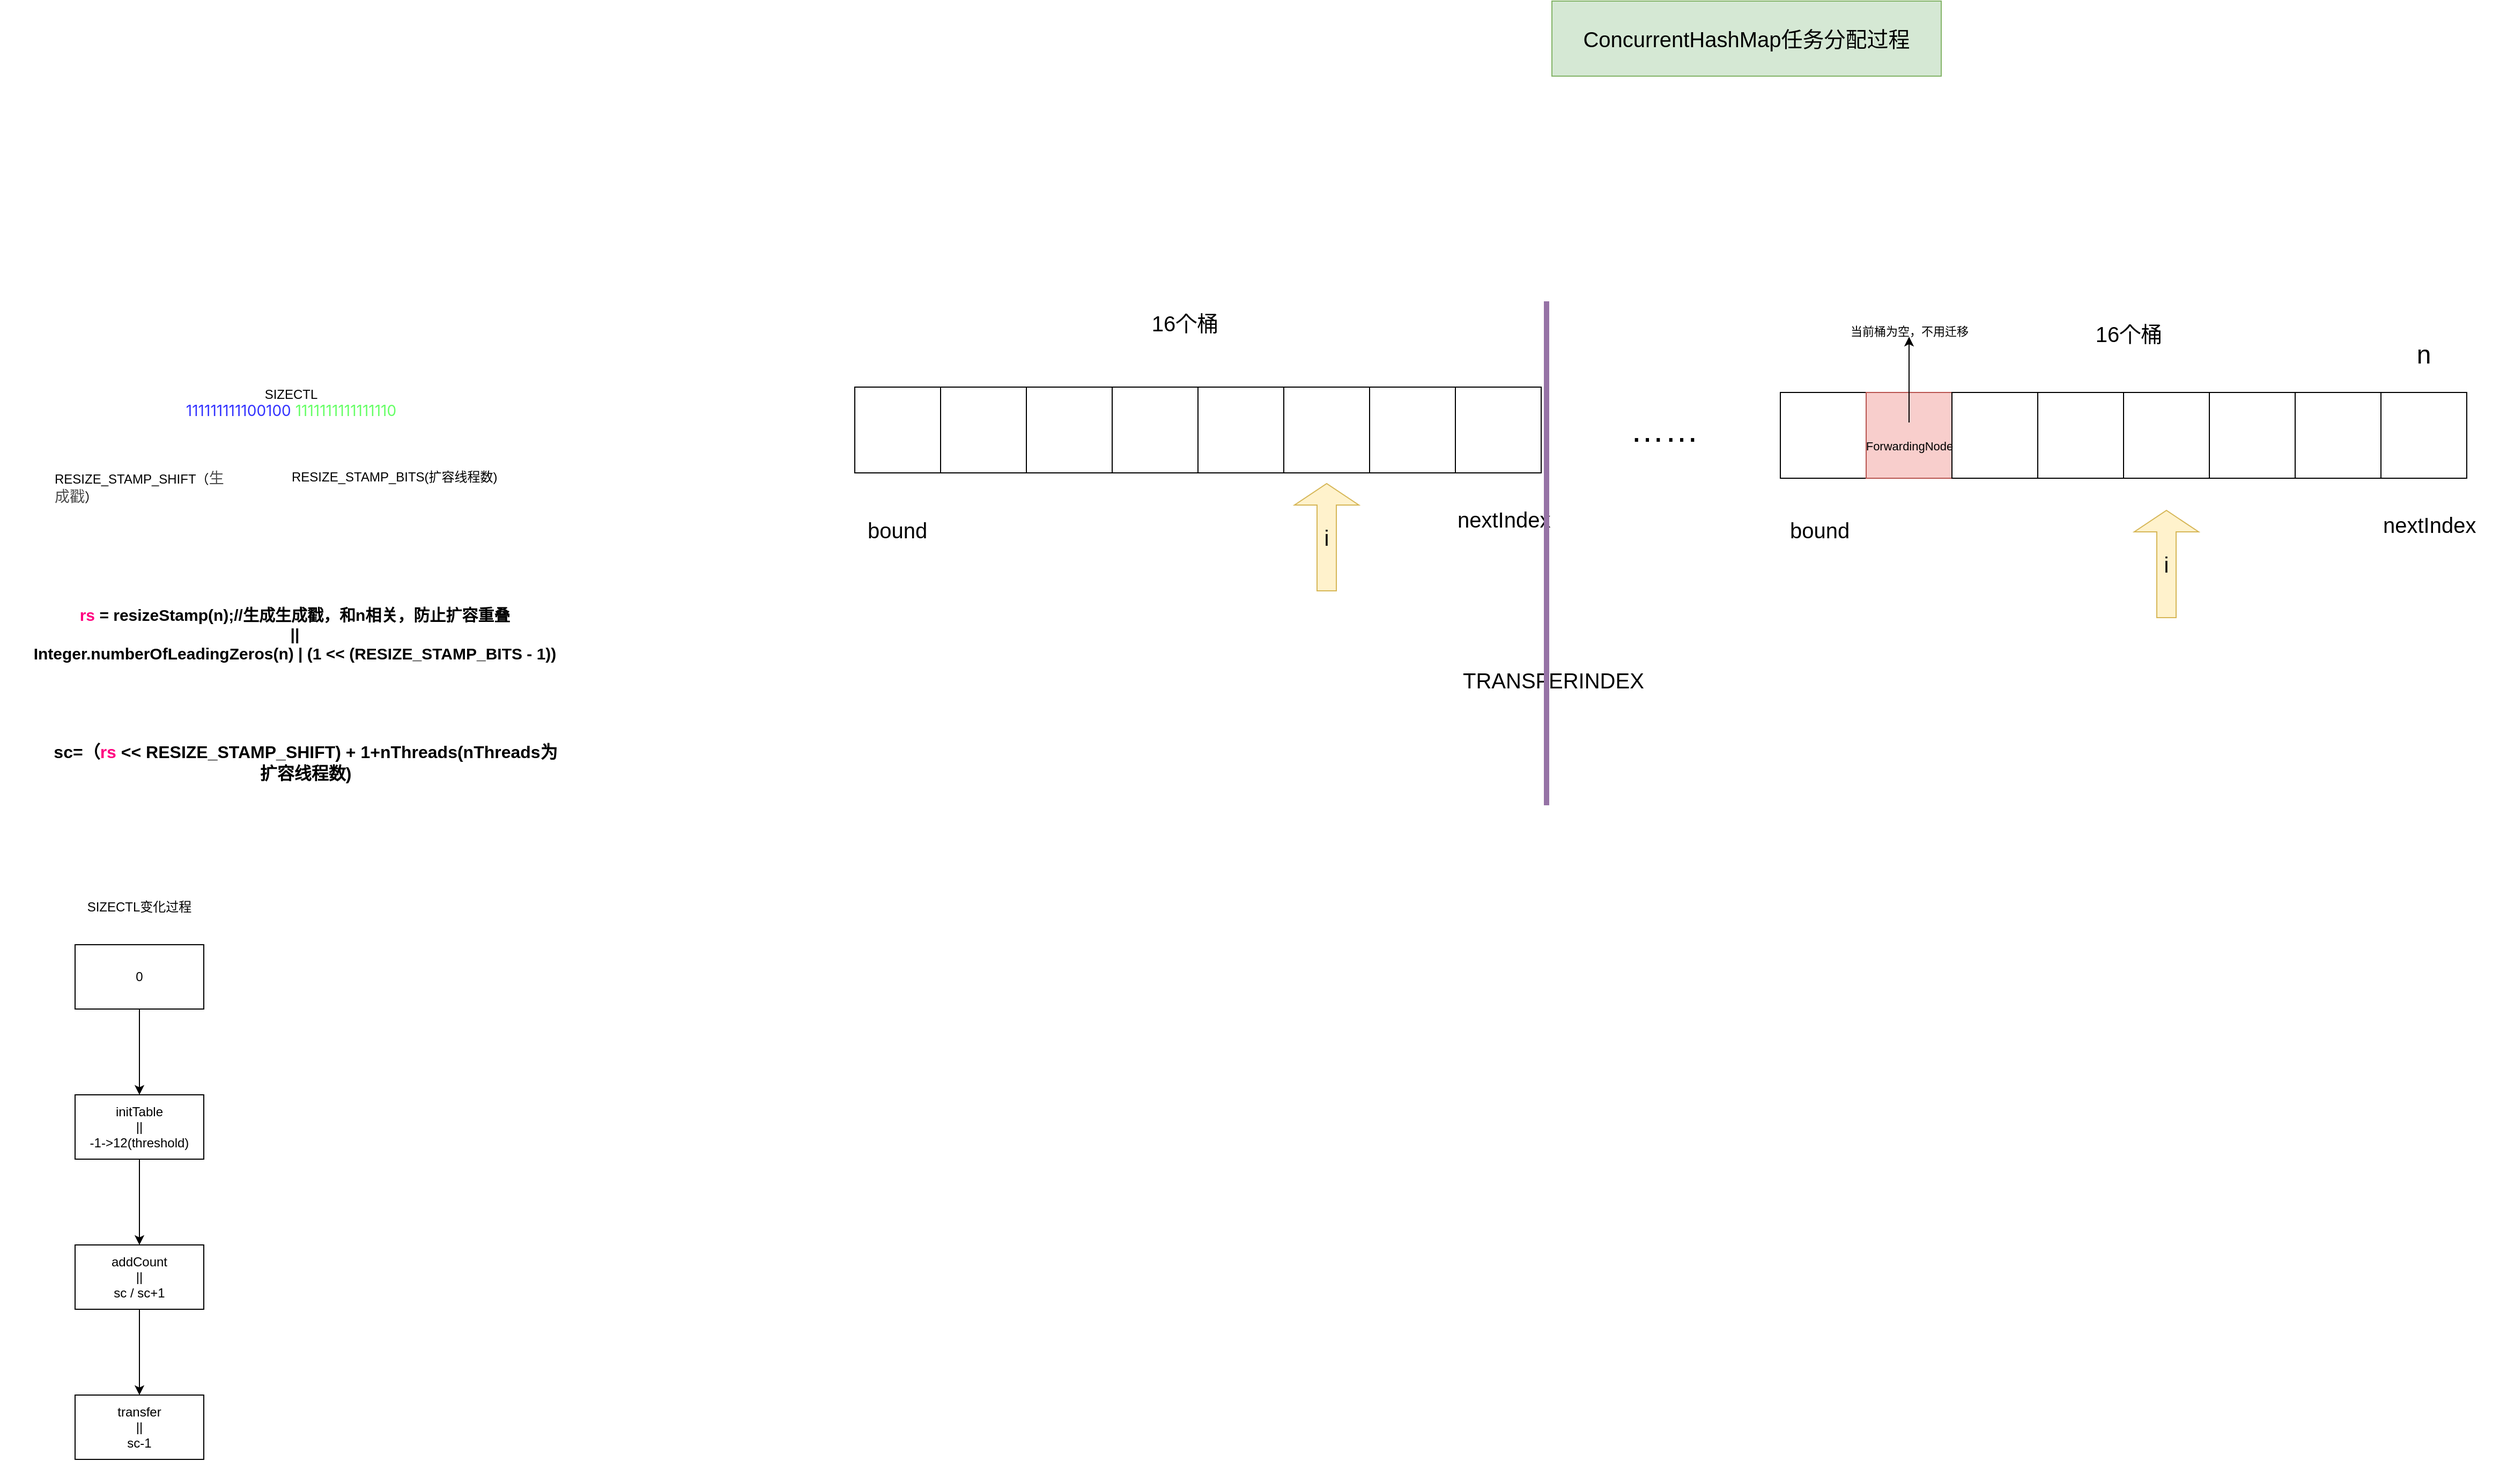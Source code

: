 <mxfile version="11.0.8" type="github"><diagram id="8sQwiapTKHHV9Y_Cn8IU" name="第 1 页"><mxGraphModel dx="2713" dy="1987" grid="1" gridSize="10" guides="1" tooltips="1" connect="1" arrows="1" fold="1" page="1" pageScale="1" pageWidth="827" pageHeight="1169" math="0" shadow="0"><root><mxCell id="0"/><mxCell id="1" parent="0"/><mxCell id="D1GXQwjlOmgyGMdYurO_-2" value="SIZECTL&lt;br&gt;&lt;span style=&quot;font-family: &amp;#34;microsoft yahei&amp;#34; , &amp;#34;sf pro display&amp;#34; , &amp;#34;roboto&amp;#34; , &amp;#34;noto&amp;#34; , &amp;#34;arial&amp;#34; , &amp;#34;pingfang sc&amp;#34; , sans-serif ; font-size: 14px ; text-align: left ; background-color: rgb(255 , 255 , 255)&quot;&gt;&lt;font color=&quot;#3333ff&quot;&gt;111111111100100&lt;/font&gt;&lt;/span&gt;&lt;span style=&quot;color: rgb(77 , 77 , 77) ; font-family: &amp;#34;microsoft yahei&amp;#34; , &amp;#34;sf pro display&amp;#34; , &amp;#34;roboto&amp;#34; , &amp;#34;noto&amp;#34; , &amp;#34;arial&amp;#34; , &amp;#34;pingfang sc&amp;#34; , sans-serif ; font-size: 14px ; text-align: left ; background-color: rgb(255 , 255 , 255)&quot;&gt; &lt;/span&gt;&lt;span style=&quot;font-family: &amp;#34;microsoft yahei&amp;#34; , &amp;#34;sf pro display&amp;#34; , &amp;#34;roboto&amp;#34; , &amp;#34;noto&amp;#34; , &amp;#34;arial&amp;#34; , &amp;#34;pingfang sc&amp;#34; , sans-serif ; font-size: 14px ; text-align: left ; background-color: rgb(255 , 255 , 255)&quot;&gt;&lt;font color=&quot;#66ff66&quot;&gt;1111111111111110&lt;/font&gt;&lt;/span&gt;" style="text;html=1;strokeColor=none;fillColor=none;align=center;verticalAlign=middle;whiteSpace=wrap;rounded=0;" vertex="1" parent="1"><mxGeometry x="73" width="377" height="90" as="geometry"/></mxCell><mxCell id="D1GXQwjlOmgyGMdYurO_-3" value="RESIZE_STAMP_BITS(扩容线程数)" style="text;html=1;" vertex="1" parent="1"><mxGeometry x="260" y="100" width="190" height="20" as="geometry"/></mxCell><mxCell id="D1GXQwjlOmgyGMdYurO_-4" value="RESIZE_STAMP_SHIFT（&lt;span style=&quot;color: rgb(77 , 77 , 77) ; font-family: &amp;#34;microsoft yahei&amp;#34; , &amp;#34;sf pro display&amp;#34; , &amp;#34;roboto&amp;#34; , &amp;#34;noto&amp;#34; , &amp;#34;arial&amp;#34; , &amp;#34;pingfang sc&amp;#34; , sans-serif ; font-size: 14px ; white-space: normal ; background-color: rgb(255 , 255 , 255)&quot;&gt;生成戳&lt;/span&gt;）" style="text;html=1;" vertex="1" parent="1"><mxGeometry x="39" y="100" width="221" height="60" as="geometry"/></mxCell><mxCell id="D1GXQwjlOmgyGMdYurO_-7" value="&lt;font style=&quot;font-size: 15px&quot;&gt;&lt;b&gt;&lt;font color=&quot;#ff0080&quot;&gt;rs &lt;/font&gt;= resizeStamp(n);//生成生成戳，和n相关，防止扩容重叠&lt;br&gt;||&lt;br&gt;Integer.numberOfLeadingZeros(n) | (1 &amp;lt;&amp;lt; (RESIZE_STAMP_BITS - 1))&lt;/b&gt;&lt;/font&gt;" style="text;html=1;strokeColor=none;fillColor=none;align=center;verticalAlign=middle;whiteSpace=wrap;rounded=0;" vertex="1" parent="1"><mxGeometry x="-10" y="220" width="550" height="80" as="geometry"/></mxCell><mxCell id="D1GXQwjlOmgyGMdYurO_-9" value="&lt;b style=&quot;font-size: 16px&quot;&gt;sc=（&lt;font color=&quot;#ff0080&quot;&gt;rs &lt;/font&gt;&amp;lt;&amp;lt; RESIZE_STAMP_SHIFT) + 1+nThreads(nThreads为&lt;span style=&quot;text-align: left ; white-space: nowrap&quot;&gt;扩容线程数&lt;/span&gt;)&lt;/b&gt;" style="text;html=1;strokeColor=none;fillColor=none;align=center;verticalAlign=middle;whiteSpace=wrap;rounded=0;" vertex="1" parent="1"><mxGeometry y="340" width="550" height="80" as="geometry"/></mxCell><mxCell id="D1GXQwjlOmgyGMdYurO_-13" value="" style="edgeStyle=orthogonalEdgeStyle;rounded=0;orthogonalLoop=1;jettySize=auto;html=1;" edge="1" parent="1" source="D1GXQwjlOmgyGMdYurO_-11" target="D1GXQwjlOmgyGMdYurO_-12"><mxGeometry relative="1" as="geometry"/></mxCell><mxCell id="D1GXQwjlOmgyGMdYurO_-11" value="0" style="rounded=0;whiteSpace=wrap;html=1;" vertex="1" parent="1"><mxGeometry x="60" y="550" width="120" height="60" as="geometry"/></mxCell><mxCell id="D1GXQwjlOmgyGMdYurO_-16" value="" style="edgeStyle=orthogonalEdgeStyle;rounded=0;orthogonalLoop=1;jettySize=auto;html=1;" edge="1" parent="1" source="D1GXQwjlOmgyGMdYurO_-12" target="D1GXQwjlOmgyGMdYurO_-15"><mxGeometry relative="1" as="geometry"/></mxCell><mxCell id="D1GXQwjlOmgyGMdYurO_-12" value="initTable&lt;br&gt;||&lt;br&gt;-1-&amp;gt;12(threshold)" style="rounded=0;whiteSpace=wrap;html=1;" vertex="1" parent="1"><mxGeometry x="60" y="690" width="120" height="60" as="geometry"/></mxCell><mxCell id="D1GXQwjlOmgyGMdYurO_-18" value="" style="edgeStyle=orthogonalEdgeStyle;rounded=0;orthogonalLoop=1;jettySize=auto;html=1;" edge="1" parent="1" source="D1GXQwjlOmgyGMdYurO_-15" target="D1GXQwjlOmgyGMdYurO_-17"><mxGeometry relative="1" as="geometry"/></mxCell><mxCell id="D1GXQwjlOmgyGMdYurO_-15" value="addCount&lt;br&gt;||&lt;br&gt;sc / sc+1" style="rounded=0;whiteSpace=wrap;html=1;" vertex="1" parent="1"><mxGeometry x="60" y="830" width="120" height="60" as="geometry"/></mxCell><mxCell id="D1GXQwjlOmgyGMdYurO_-17" value="transfer&lt;br&gt;||&lt;br&gt;sc-1" style="rounded=0;whiteSpace=wrap;html=1;" vertex="1" parent="1"><mxGeometry x="60" y="970" width="120" height="60" as="geometry"/></mxCell><mxCell id="D1GXQwjlOmgyGMdYurO_-19" value="SIZECTL变化过程" style="text;html=1;strokeColor=none;fillColor=none;align=center;verticalAlign=middle;whiteSpace=wrap;rounded=0;" vertex="1" parent="1"><mxGeometry x="65" y="500" width="110" height="30" as="geometry"/></mxCell><mxCell id="D1GXQwjlOmgyGMdYurO_-20" value="" style="whiteSpace=wrap;html=1;aspect=fixed;" vertex="1" parent="1"><mxGeometry x="787" y="30" width="80" height="80" as="geometry"/></mxCell><mxCell id="D1GXQwjlOmgyGMdYurO_-26" value="" style="whiteSpace=wrap;html=1;aspect=fixed;" vertex="1" parent="1"><mxGeometry x="867" y="30" width="80" height="80" as="geometry"/></mxCell><mxCell id="D1GXQwjlOmgyGMdYurO_-29" value="" style="whiteSpace=wrap;html=1;aspect=fixed;" vertex="1" parent="1"><mxGeometry x="947" y="30" width="80" height="80" as="geometry"/></mxCell><mxCell id="D1GXQwjlOmgyGMdYurO_-30" value="" style="whiteSpace=wrap;html=1;aspect=fixed;" vertex="1" parent="1"><mxGeometry x="1027" y="30" width="80" height="80" as="geometry"/></mxCell><mxCell id="D1GXQwjlOmgyGMdYurO_-31" value="" style="whiteSpace=wrap;html=1;aspect=fixed;" vertex="1" parent="1"><mxGeometry x="1107" y="30" width="80" height="80" as="geometry"/></mxCell><mxCell id="D1GXQwjlOmgyGMdYurO_-32" value="" style="whiteSpace=wrap;html=1;aspect=fixed;" vertex="1" parent="1"><mxGeometry x="1187" y="30" width="80" height="80" as="geometry"/></mxCell><mxCell id="D1GXQwjlOmgyGMdYurO_-33" value="" style="whiteSpace=wrap;html=1;aspect=fixed;" vertex="1" parent="1"><mxGeometry x="1267" y="30" width="80" height="80" as="geometry"/></mxCell><mxCell id="D1GXQwjlOmgyGMdYurO_-34" value="" style="whiteSpace=wrap;html=1;aspect=fixed;" vertex="1" parent="1"><mxGeometry x="1347" y="30" width="80" height="80" as="geometry"/></mxCell><mxCell id="D1GXQwjlOmgyGMdYurO_-35" value="" style="whiteSpace=wrap;html=1;aspect=fixed;" vertex="1" parent="1"><mxGeometry x="1650" y="35" width="80" height="80" as="geometry"/></mxCell><mxCell id="D1GXQwjlOmgyGMdYurO_-36" value="" style="whiteSpace=wrap;html=1;aspect=fixed;fillColor=#f8cecc;strokeColor=#b85450;" vertex="1" parent="1"><mxGeometry x="1730" y="35" width="80" height="80" as="geometry"/></mxCell><mxCell id="D1GXQwjlOmgyGMdYurO_-37" value="" style="whiteSpace=wrap;html=1;aspect=fixed;" vertex="1" parent="1"><mxGeometry x="1810" y="35" width="80" height="80" as="geometry"/></mxCell><mxCell id="D1GXQwjlOmgyGMdYurO_-38" value="" style="whiteSpace=wrap;html=1;aspect=fixed;" vertex="1" parent="1"><mxGeometry x="1890" y="35" width="80" height="80" as="geometry"/></mxCell><mxCell id="D1GXQwjlOmgyGMdYurO_-39" value="" style="whiteSpace=wrap;html=1;aspect=fixed;" vertex="1" parent="1"><mxGeometry x="1970" y="35" width="80" height="80" as="geometry"/></mxCell><mxCell id="D1GXQwjlOmgyGMdYurO_-40" value="" style="whiteSpace=wrap;html=1;aspect=fixed;" vertex="1" parent="1"><mxGeometry x="2050" y="35" width="80" height="80" as="geometry"/></mxCell><mxCell id="D1GXQwjlOmgyGMdYurO_-41" value="" style="whiteSpace=wrap;html=1;aspect=fixed;" vertex="1" parent="1"><mxGeometry x="2130" y="35" width="80" height="80" as="geometry"/></mxCell><mxCell id="D1GXQwjlOmgyGMdYurO_-42" value="" style="whiteSpace=wrap;html=1;aspect=fixed;" vertex="1" parent="1"><mxGeometry x="2210" y="35" width="80" height="80" as="geometry"/></mxCell><mxCell id="D1GXQwjlOmgyGMdYurO_-43" value="&lt;font style=&quot;font-size: 24px&quot;&gt;n&lt;/font&gt;" style="text;html=1;strokeColor=none;fillColor=none;align=center;verticalAlign=middle;whiteSpace=wrap;rounded=0;" vertex="1" parent="1"><mxGeometry x="2230" y="-10" width="40" height="20" as="geometry"/></mxCell><mxCell id="D1GXQwjlOmgyGMdYurO_-44" value="bound" style="text;html=1;fontSize=20;" vertex="1" parent="1"><mxGeometry x="797" y="145" width="60" height="30" as="geometry"/></mxCell><mxCell id="D1GXQwjlOmgyGMdYurO_-45" value="i" style="shape=singleArrow;direction=north;whiteSpace=wrap;html=1;fontSize=20;fillColor=#fff2cc;strokeColor=#d6b656;" vertex="1" parent="1"><mxGeometry x="1980" y="145" width="60" height="100" as="geometry"/></mxCell><mxCell id="D1GXQwjlOmgyGMdYurO_-47" value="16个桶" style="text;html=1;strokeColor=none;fillColor=none;align=center;verticalAlign=middle;whiteSpace=wrap;rounded=0;fontSize=20;" vertex="1" parent="1"><mxGeometry x="1860" y="-50" width="230" height="60" as="geometry"/></mxCell><mxCell id="D1GXQwjlOmgyGMdYurO_-48" value="&lt;font style=&quot;font-size: 32px&quot;&gt;……&lt;/font&gt;" style="text;html=1;strokeColor=none;fillColor=none;align=center;verticalAlign=middle;whiteSpace=wrap;rounded=0;fontSize=20;strokeWidth=6;" vertex="1" parent="1"><mxGeometry x="1427" y="40" width="230" height="60" as="geometry"/></mxCell><mxCell id="D1GXQwjlOmgyGMdYurO_-49" value="16个桶" style="text;html=1;strokeColor=none;fillColor=none;align=center;verticalAlign=middle;whiteSpace=wrap;rounded=0;fontSize=20;" vertex="1" parent="1"><mxGeometry x="980" y="-60" width="230" height="60" as="geometry"/></mxCell><mxCell id="D1GXQwjlOmgyGMdYurO_-50" value="bound" style="text;html=1;fontSize=20;" vertex="1" parent="1"><mxGeometry x="1657" y="145" width="60" height="30" as="geometry"/></mxCell><mxCell id="D1GXQwjlOmgyGMdYurO_-51" value="nextIndex" style="text;html=1;fontSize=20;" vertex="1" parent="1"><mxGeometry x="1347" y="135" width="110" height="40" as="geometry"/></mxCell><mxCell id="D1GXQwjlOmgyGMdYurO_-52" value="nextIndex" style="text;html=1;fontSize=20;" vertex="1" parent="1"><mxGeometry x="2210" y="140" width="110" height="40" as="geometry"/></mxCell><mxCell id="D1GXQwjlOmgyGMdYurO_-53" value="i" style="shape=singleArrow;direction=north;whiteSpace=wrap;html=1;fontSize=20;fillColor=#fff2cc;strokeColor=#d6b656;" vertex="1" parent="1"><mxGeometry x="1197" y="120" width="60" height="100" as="geometry"/></mxCell><mxCell id="D1GXQwjlOmgyGMdYurO_-55" value="TRANSFERINDEX" style="text;html=1;fontSize=20;" vertex="1" parent="1"><mxGeometry x="1352" y="285" width="190" height="40" as="geometry"/></mxCell><mxCell id="D1GXQwjlOmgyGMdYurO_-56" value="" style="line;strokeWidth=5;direction=south;html=1;fontSize=20;fillColor=#e1d5e7;strokeColor=#9673a6;" vertex="1" parent="1"><mxGeometry x="1427" y="-50" width="10" height="470" as="geometry"/></mxCell><mxCell id="D1GXQwjlOmgyGMdYurO_-60" value="" style="edgeStyle=orthogonalEdgeStyle;rounded=0;orthogonalLoop=1;jettySize=auto;html=1;fontSize=20;" edge="1" parent="1" source="D1GXQwjlOmgyGMdYurO_-57" target="D1GXQwjlOmgyGMdYurO_-59"><mxGeometry relative="1" as="geometry"/></mxCell><mxCell id="D1GXQwjlOmgyGMdYurO_-57" value="&lt;font style=&quot;font-size: 11px&quot;&gt;ForwardingNode&lt;/font&gt;" style="text;html=1;fontSize=20;align=center;" vertex="1" parent="1"><mxGeometry x="1740" y="63" width="60" height="27" as="geometry"/></mxCell><mxCell id="D1GXQwjlOmgyGMdYurO_-59" value="&lt;span style=&quot;font-size: 11px&quot;&gt;当前桶为空，不用迁移&lt;/span&gt;" style="text;html=1;fontSize=20;align=center;" vertex="1" parent="1"><mxGeometry x="1740" y="-44" width="60" height="27" as="geometry"/></mxCell><mxCell id="D1GXQwjlOmgyGMdYurO_-61" value="ConcurrentHashMap任务分配过程" style="text;html=1;strokeColor=#82b366;fillColor=#d5e8d4;align=center;verticalAlign=middle;whiteSpace=wrap;rounded=0;fontSize=20;" vertex="1" parent="1"><mxGeometry x="1437" y="-330" width="363" height="70" as="geometry"/></mxCell></root></mxGraphModel></diagram></mxfile>